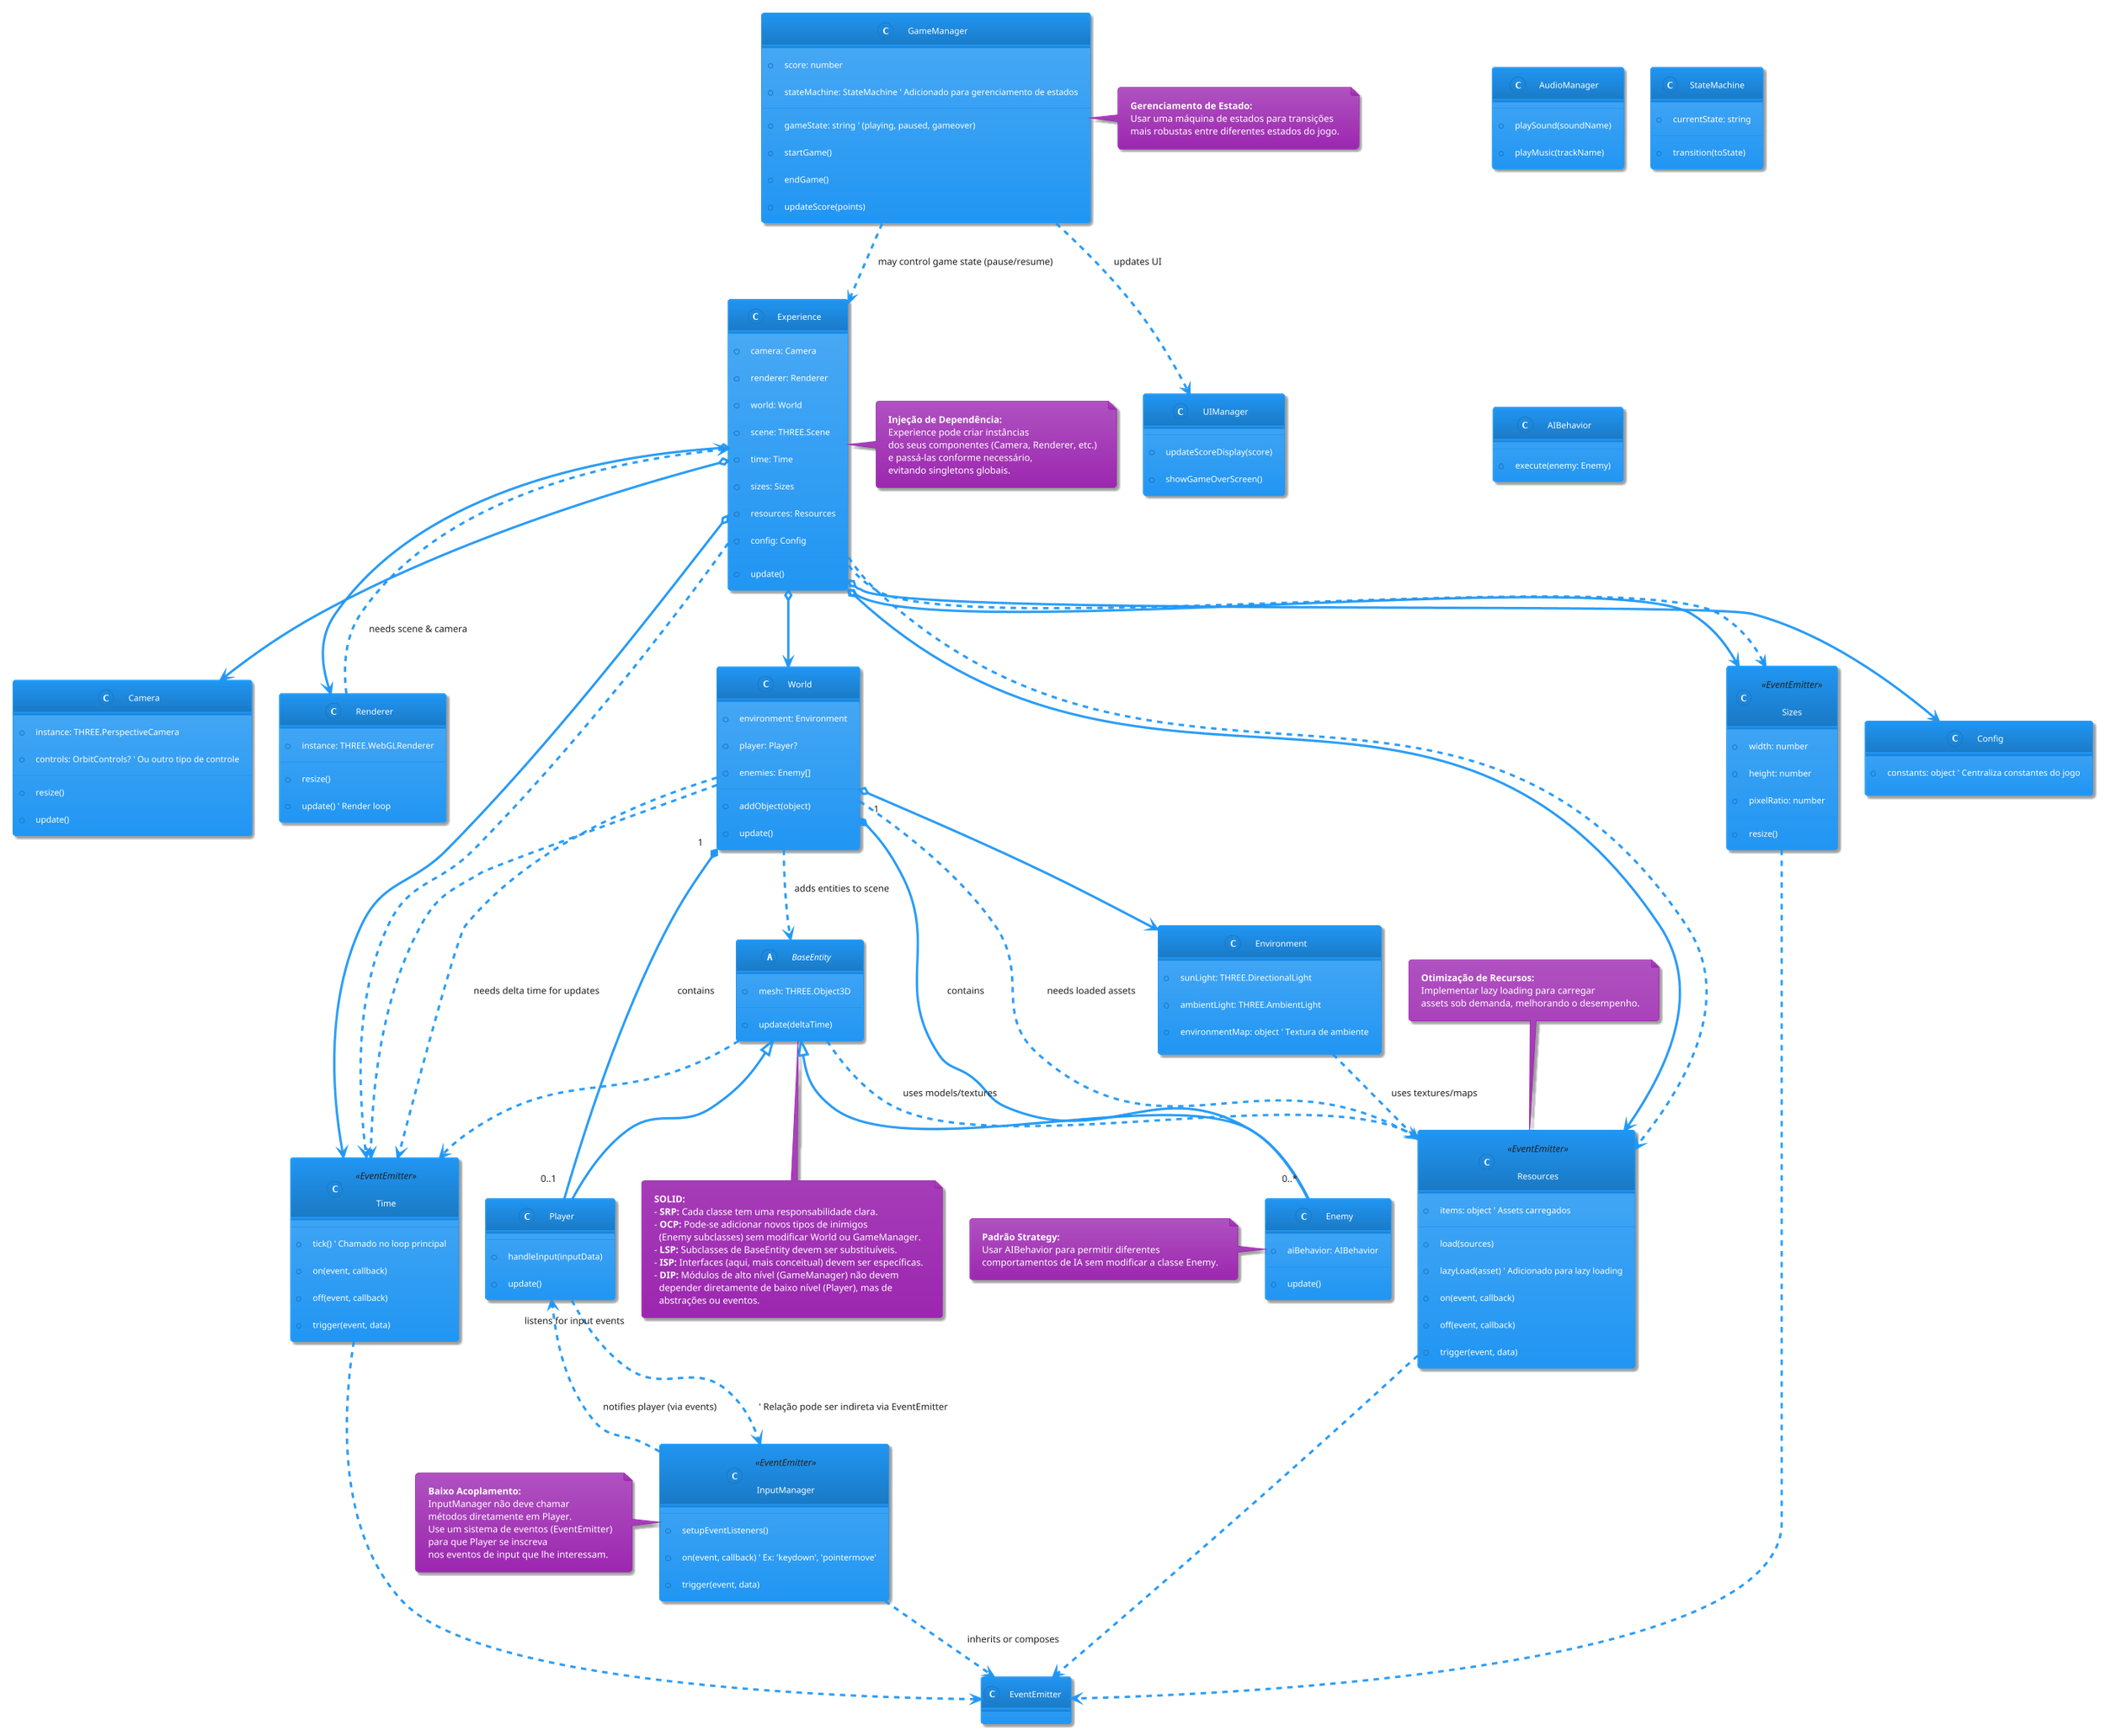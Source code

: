 @startuml ArquiteturaThreeJSJogo

!theme materia

' Classes Principais de Orquestração e Core Three.js
class Experience {
  +camera: Camera
  +renderer: Renderer
  +world: World
  +scene: THREE.Scene
  +time: Time
  +sizes: Sizes
  +resources: Resources
  +config: Config
  +update()
}

class Camera {
  +instance: THREE.PerspectiveCamera
  +controls: OrbitControls? ' Ou outro tipo de controle
  +resize()
  +update()
}

class Renderer {
  +instance: THREE.WebGLRenderer
  +resize()
  +update() ' Render loop
}

class World {
  +environment: Environment
  +player: Player?
  +enemies: Enemy[]
  +addObject(object)
  +update()
}

class Environment {
  +sunLight: THREE.DirectionalLight
  +ambientLight: THREE.AmbientLight
  +environmentMap: object ' Textura de ambiente
}

' Utilitários do Core
class Time <<EventEmitter>> {
  +tick() ' Chamado no loop principal
  +on(event, callback)
  +off(event, callback)
  +trigger(event, data)
}
class Sizes <<EventEmitter>> {
  +width: number
  +height: number
  +pixelRatio: number
  +resize()
}
class Resources <<EventEmitter>> {
  +items: object ' Assets carregados
  +load(sources)
  +lazyLoad(asset) ' Adicionado para lazy loading
  +on(event, callback)
  +off(event, callback)
  +trigger(event, data)
}

' Gerenciadores de Lógica de Jogo
class GameManager {
  +score: number
  +gameState: string ' (playing, paused, gameover)
  +startGame()
  +endGame()
  +updateScore(points)
  +stateMachine: StateMachine ' Adicionado para gerenciamento de estados
}
class InputManager <<EventEmitter>> {
  +setupEventListeners()
  +on(event, callback) ' Ex: 'keydown', 'pointermove'
  +trigger(event, data)
}
class UIManager {
  +updateScoreDisplay(score)
  +showGameOverScreen()
}
class AudioManager {
    +playSound(soundName)
    +playMusic(trackName)
}

' Componentes/Entidades do Jogo
abstract class BaseEntity {
  +mesh: THREE.Object3D
  +update(deltaTime)
}
class Player extends BaseEntity {
  +handleInput(inputData)
  +update()
}
class Enemy extends BaseEntity {
  +aiBehavior: AIBehavior
  +update()
}

' --- Relacionamentos ---

' Experience orquestra o Core
Experience o--> Camera
Experience o--> Renderer
Experience o--> World
Experience o--> Time
Experience o--> Sizes
Experience o--> Resources
Experience o--> Config

' Core usa dependências
Renderer ..> Experience : "needs scene & camera"
World ..> Resources : "needs loaded assets"
World ..> Time : "needs delta time for updates"
World o--> Environment
World "1" *-- "0..1" Player : "contains"
World "1" *-- "0..*" Enemy : "contains"

' Managers interagem com o Core e Entidades (idealmente via eventos ou injeção de dependência)
GameManager ..> UIManager : "updates UI"
GameManager ..> Experience : "may control game state (pause/resume)"
InputManager ..> Player : "notifies player (via events)"
Player ..> InputManager : "listens for input events" ' Relação pode ser indireta via EventEmitter

' Entidades são adicionadas ao mundo/cena
World ..> BaseEntity : "adds entities to scene"

' Recursos são usados por componentes do mundo
Environment ..> Resources : "uses textures/maps"
BaseEntity ..> Resources : "uses models/textures"

' Utilitários são usados por muitos
Experience ..> Time
Experience ..> Sizes
Experience ..> Resources
World ..> Time
BaseEntity ..> Time

' Managers podem usar utilitários como EventEmitter
InputManager ..> EventEmitter : "inherits or composes"
Time ..> EventEmitter
Sizes ..> EventEmitter
Resources ..> EventEmitter

' Novas classes adicionadas
class Config {
  +constants: object ' Centraliza constantes do jogo
}
class StateMachine {
  +currentState: string
  +transition(toState)
}
class AIBehavior {
  +execute(enemy: Enemy)
}

' --- Notas sobre Boas Práticas ---
note right of Experience
  **Injeção de Dependência:**
  Experience pode criar instâncias
  dos seus componentes (Camera, Renderer, etc.)
  e passá-las conforme necessário,
  evitando singletons globais.
end note

note left of InputManager
  **Baixo Acoplamento:**
  InputManager não deve chamar
  métodos diretamente em Player.
  Use um sistema de eventos (EventEmitter)
  para que Player se inscreva
  nos eventos de input que lhe interessam.
end note

note bottom of BaseEntity
  **SOLID:**
  - **SRP:** Cada classe tem uma responsabilidade clara.
  - **OCP:** Pode-se adicionar novos tipos de inimigos
    (Enemy subclasses) sem modificar World ou GameManager.
  - **LSP:** Subclasses de BaseEntity devem ser substituíveis.
  - **ISP:** Interfaces (aqui, mais conceitual) devem ser específicas.
  - **DIP:** Módulos de alto nível (GameManager) não devem
    depender diretamente de baixo nível (Player), mas de
    abstrações ou eventos.
end note

note top of Resources
  **Otimização de Recursos:**
  Implementar lazy loading para carregar
  assets sob demanda, melhorando o desempenho.
end note

note right of GameManager
  **Gerenciamento de Estado:**
  Usar uma máquina de estados para transições
  mais robustas entre diferentes estados do jogo.
end note

note left of Enemy
  **Padrão Strategy:**
  Usar AIBehavior para permitir diferentes
  comportamentos de IA sem modificar a classe Enemy.
end note

@enduml